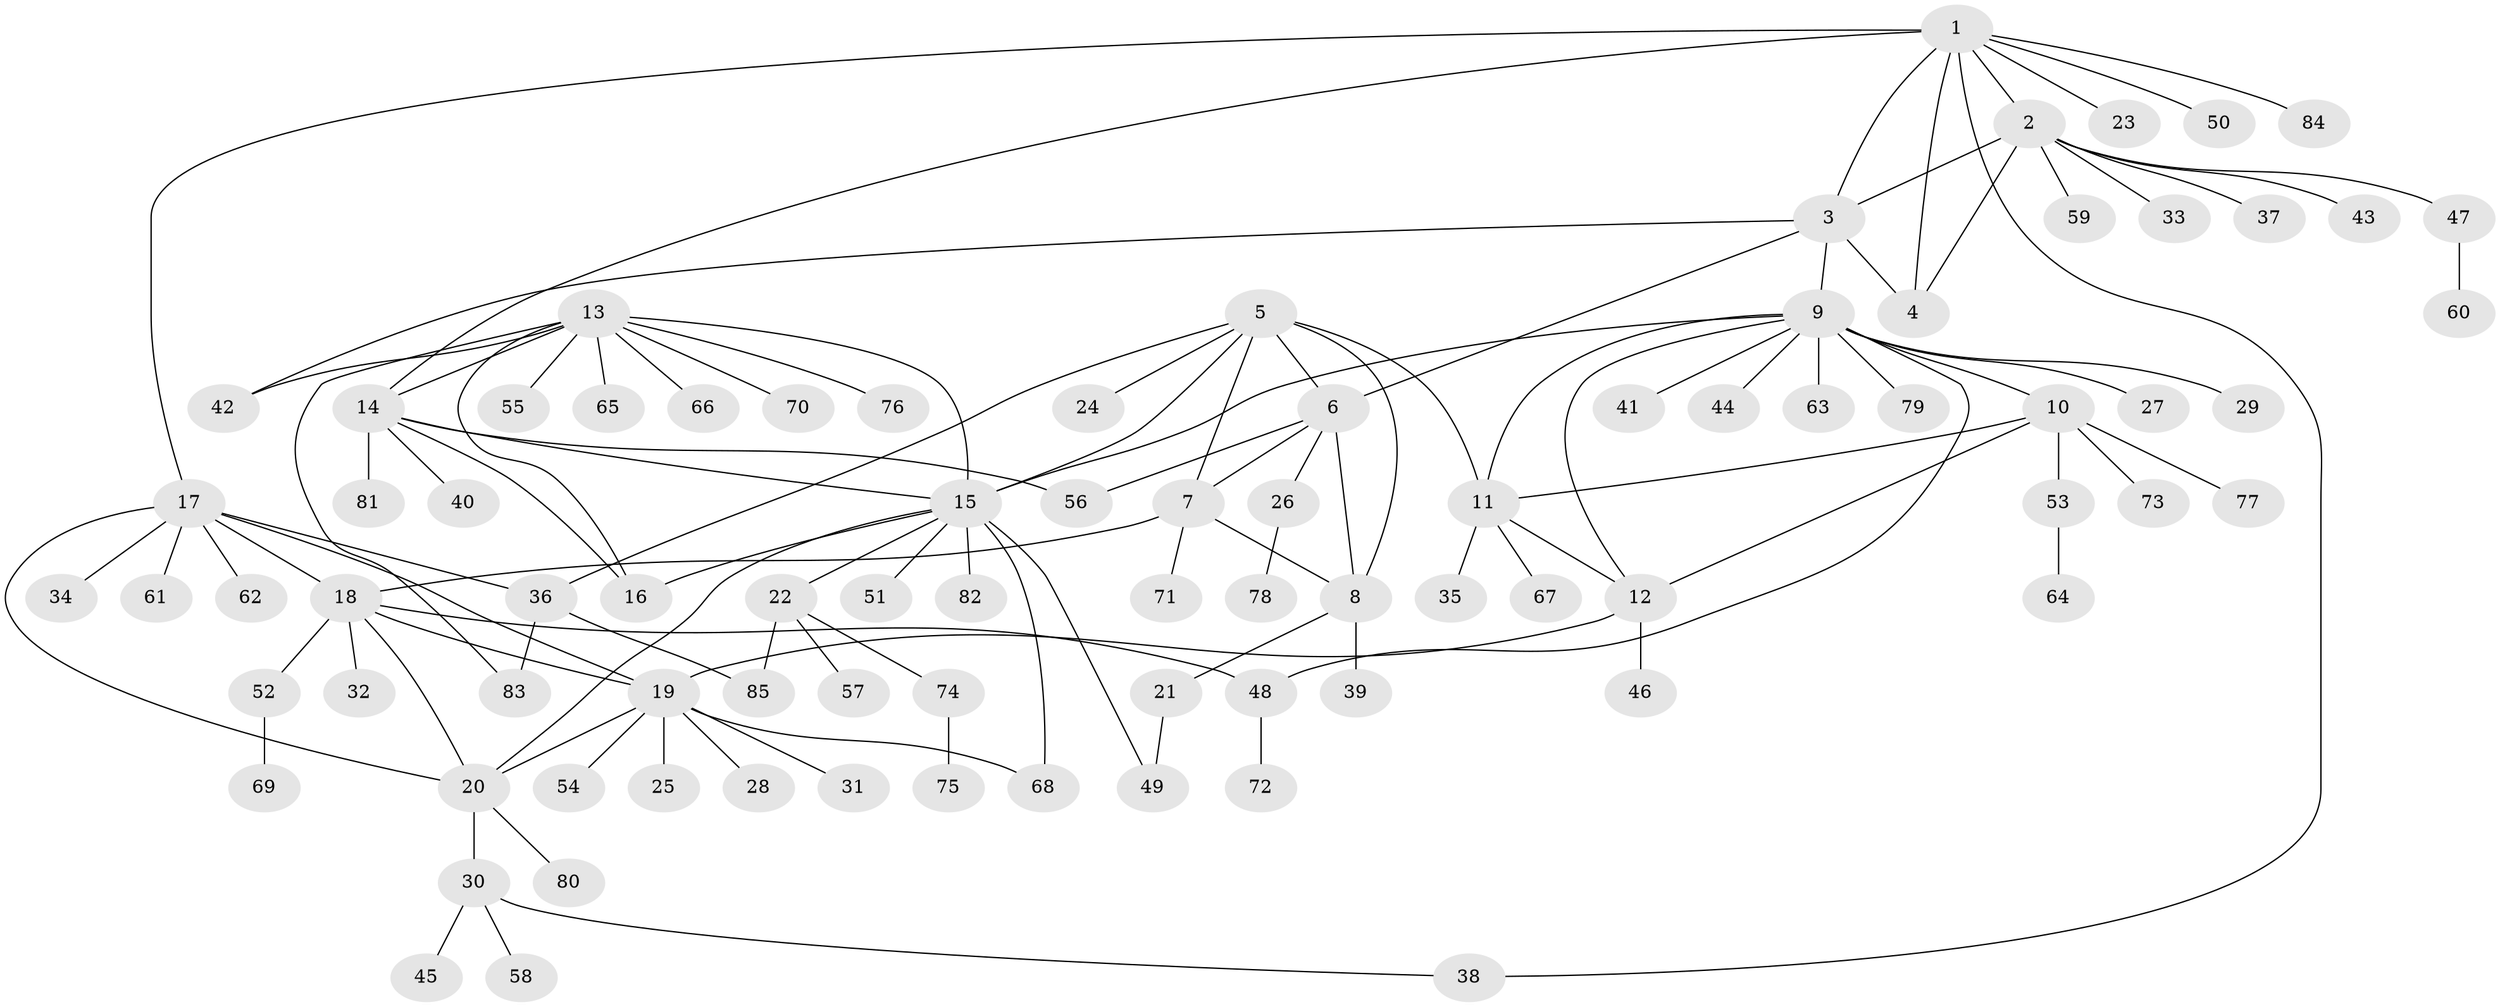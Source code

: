 // coarse degree distribution, {7: 0.05, 6: 0.05, 5: 0.03333333333333333, 16: 0.016666666666666666, 4: 0.06666666666666667, 10: 0.016666666666666666, 8: 0.03333333333333333, 3: 0.05, 9: 0.016666666666666666, 2: 0.08333333333333333, 1: 0.5833333333333334}
// Generated by graph-tools (version 1.1) at 2025/42/03/06/25 10:42:08]
// undirected, 85 vertices, 114 edges
graph export_dot {
graph [start="1"]
  node [color=gray90,style=filled];
  1;
  2;
  3;
  4;
  5;
  6;
  7;
  8;
  9;
  10;
  11;
  12;
  13;
  14;
  15;
  16;
  17;
  18;
  19;
  20;
  21;
  22;
  23;
  24;
  25;
  26;
  27;
  28;
  29;
  30;
  31;
  32;
  33;
  34;
  35;
  36;
  37;
  38;
  39;
  40;
  41;
  42;
  43;
  44;
  45;
  46;
  47;
  48;
  49;
  50;
  51;
  52;
  53;
  54;
  55;
  56;
  57;
  58;
  59;
  60;
  61;
  62;
  63;
  64;
  65;
  66;
  67;
  68;
  69;
  70;
  71;
  72;
  73;
  74;
  75;
  76;
  77;
  78;
  79;
  80;
  81;
  82;
  83;
  84;
  85;
  1 -- 2;
  1 -- 3;
  1 -- 4;
  1 -- 14;
  1 -- 17;
  1 -- 23;
  1 -- 38;
  1 -- 50;
  1 -- 84;
  2 -- 3;
  2 -- 4;
  2 -- 33;
  2 -- 37;
  2 -- 43;
  2 -- 47;
  2 -- 59;
  3 -- 4;
  3 -- 6;
  3 -- 9;
  3 -- 42;
  5 -- 6;
  5 -- 7;
  5 -- 8;
  5 -- 11;
  5 -- 15;
  5 -- 24;
  5 -- 36;
  6 -- 7;
  6 -- 8;
  6 -- 26;
  6 -- 56;
  7 -- 8;
  7 -- 18;
  7 -- 71;
  8 -- 21;
  8 -- 39;
  9 -- 10;
  9 -- 11;
  9 -- 12;
  9 -- 15;
  9 -- 27;
  9 -- 29;
  9 -- 41;
  9 -- 44;
  9 -- 48;
  9 -- 63;
  9 -- 79;
  10 -- 11;
  10 -- 12;
  10 -- 53;
  10 -- 73;
  10 -- 77;
  11 -- 12;
  11 -- 35;
  11 -- 67;
  12 -- 19;
  12 -- 46;
  13 -- 14;
  13 -- 15;
  13 -- 16;
  13 -- 42;
  13 -- 55;
  13 -- 65;
  13 -- 66;
  13 -- 70;
  13 -- 76;
  13 -- 83;
  14 -- 15;
  14 -- 16;
  14 -- 40;
  14 -- 56;
  14 -- 81;
  15 -- 16;
  15 -- 20;
  15 -- 22;
  15 -- 49;
  15 -- 51;
  15 -- 68;
  15 -- 82;
  17 -- 18;
  17 -- 19;
  17 -- 20;
  17 -- 34;
  17 -- 36;
  17 -- 61;
  17 -- 62;
  18 -- 19;
  18 -- 20;
  18 -- 32;
  18 -- 48;
  18 -- 52;
  19 -- 20;
  19 -- 25;
  19 -- 28;
  19 -- 31;
  19 -- 54;
  19 -- 68;
  20 -- 30;
  20 -- 80;
  21 -- 49;
  22 -- 57;
  22 -- 74;
  22 -- 85;
  26 -- 78;
  30 -- 38;
  30 -- 45;
  30 -- 58;
  36 -- 83;
  36 -- 85;
  47 -- 60;
  48 -- 72;
  52 -- 69;
  53 -- 64;
  74 -- 75;
}
